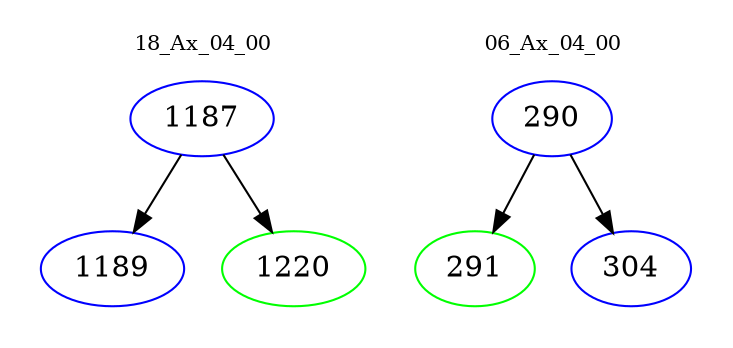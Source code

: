 digraph{
subgraph cluster_0 {
color = white
label = "18_Ax_04_00";
fontsize=10;
T0_1187 [label="1187", color="blue"]
T0_1187 -> T0_1189 [color="black"]
T0_1189 [label="1189", color="blue"]
T0_1187 -> T0_1220 [color="black"]
T0_1220 [label="1220", color="green"]
}
subgraph cluster_1 {
color = white
label = "06_Ax_04_00";
fontsize=10;
T1_290 [label="290", color="blue"]
T1_290 -> T1_291 [color="black"]
T1_291 [label="291", color="green"]
T1_290 -> T1_304 [color="black"]
T1_304 [label="304", color="blue"]
}
}
